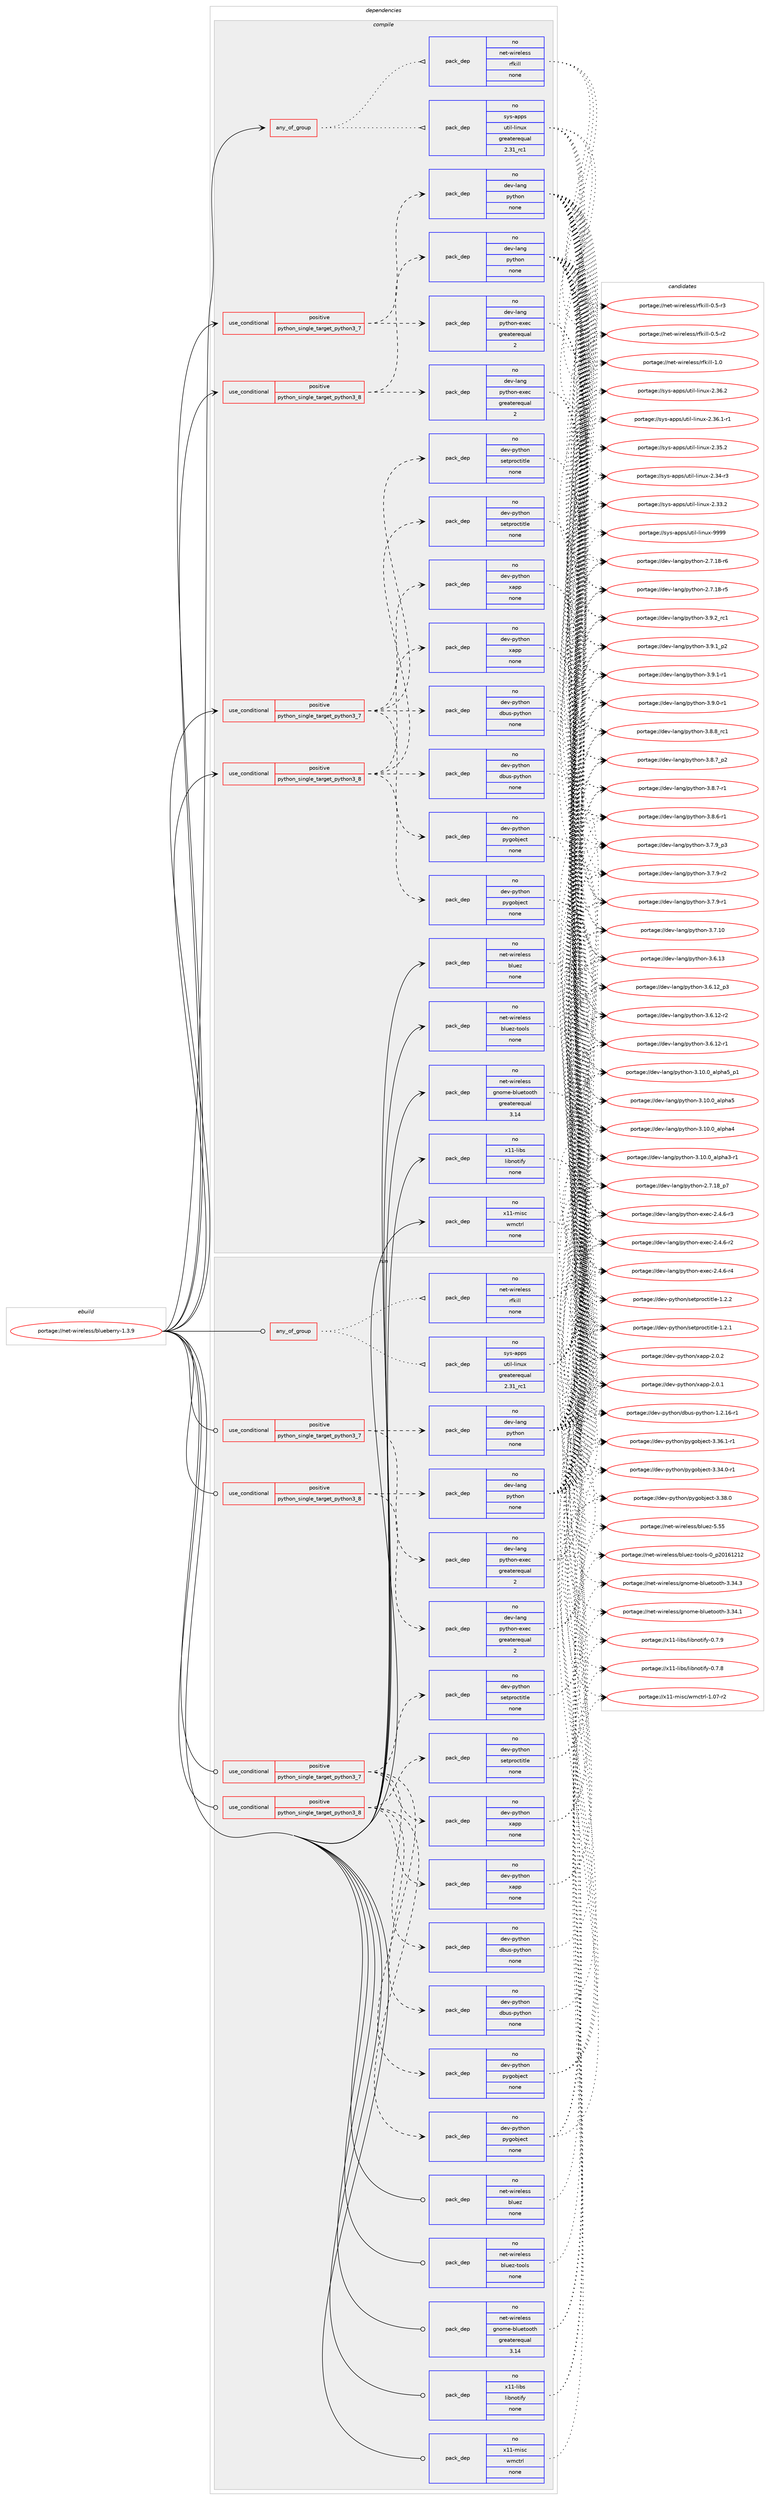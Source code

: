 digraph prolog {

# *************
# Graph options
# *************

newrank=true;
concentrate=true;
compound=true;
graph [rankdir=LR,fontname=Helvetica,fontsize=10,ranksep=1.5];#, ranksep=2.5, nodesep=0.2];
edge  [arrowhead=vee];
node  [fontname=Helvetica,fontsize=10];

# **********
# The ebuild
# **********

subgraph cluster_leftcol {
color=gray;
rank=same;
label=<<i>ebuild</i>>;
id [label="portage://net-wireless/blueberry-1.3.9", color=red, width=4, href="../net-wireless/blueberry-1.3.9.svg"];
}

# ****************
# The dependencies
# ****************

subgraph cluster_midcol {
color=gray;
label=<<i>dependencies</i>>;
subgraph cluster_compile {
fillcolor="#eeeeee";
style=filled;
label=<<i>compile</i>>;
subgraph any79 {
dependency10197 [label=<<TABLE BORDER="0" CELLBORDER="1" CELLSPACING="0" CELLPADDING="4"><TR><TD CELLPADDING="10">any_of_group</TD></TR></TABLE>>, shape=none, color=red];subgraph pack7233 {
dependency10198 [label=<<TABLE BORDER="0" CELLBORDER="1" CELLSPACING="0" CELLPADDING="4" WIDTH="220"><TR><TD ROWSPAN="6" CELLPADDING="30">pack_dep</TD></TR><TR><TD WIDTH="110">no</TD></TR><TR><TD>sys-apps</TD></TR><TR><TD>util-linux</TD></TR><TR><TD>greaterequal</TD></TR><TR><TD>2.31_rc1</TD></TR></TABLE>>, shape=none, color=blue];
}
dependency10197:e -> dependency10198:w [weight=20,style="dotted",arrowhead="oinv"];
subgraph pack7234 {
dependency10199 [label=<<TABLE BORDER="0" CELLBORDER="1" CELLSPACING="0" CELLPADDING="4" WIDTH="220"><TR><TD ROWSPAN="6" CELLPADDING="30">pack_dep</TD></TR><TR><TD WIDTH="110">no</TD></TR><TR><TD>net-wireless</TD></TR><TR><TD>rfkill</TD></TR><TR><TD>none</TD></TR><TR><TD></TD></TR></TABLE>>, shape=none, color=blue];
}
dependency10197:e -> dependency10199:w [weight=20,style="dotted",arrowhead="oinv"];
}
id:e -> dependency10197:w [weight=20,style="solid",arrowhead="vee"];
subgraph cond2876 {
dependency10200 [label=<<TABLE BORDER="0" CELLBORDER="1" CELLSPACING="0" CELLPADDING="4"><TR><TD ROWSPAN="3" CELLPADDING="10">use_conditional</TD></TR><TR><TD>positive</TD></TR><TR><TD>python_single_target_python3_7</TD></TR></TABLE>>, shape=none, color=red];
subgraph pack7235 {
dependency10201 [label=<<TABLE BORDER="0" CELLBORDER="1" CELLSPACING="0" CELLPADDING="4" WIDTH="220"><TR><TD ROWSPAN="6" CELLPADDING="30">pack_dep</TD></TR><TR><TD WIDTH="110">no</TD></TR><TR><TD>dev-lang</TD></TR><TR><TD>python</TD></TR><TR><TD>none</TD></TR><TR><TD></TD></TR></TABLE>>, shape=none, color=blue];
}
dependency10200:e -> dependency10201:w [weight=20,style="dashed",arrowhead="vee"];
subgraph pack7236 {
dependency10202 [label=<<TABLE BORDER="0" CELLBORDER="1" CELLSPACING="0" CELLPADDING="4" WIDTH="220"><TR><TD ROWSPAN="6" CELLPADDING="30">pack_dep</TD></TR><TR><TD WIDTH="110">no</TD></TR><TR><TD>dev-lang</TD></TR><TR><TD>python-exec</TD></TR><TR><TD>greaterequal</TD></TR><TR><TD>2</TD></TR></TABLE>>, shape=none, color=blue];
}
dependency10200:e -> dependency10202:w [weight=20,style="dashed",arrowhead="vee"];
}
id:e -> dependency10200:w [weight=20,style="solid",arrowhead="vee"];
subgraph cond2877 {
dependency10203 [label=<<TABLE BORDER="0" CELLBORDER="1" CELLSPACING="0" CELLPADDING="4"><TR><TD ROWSPAN="3" CELLPADDING="10">use_conditional</TD></TR><TR><TD>positive</TD></TR><TR><TD>python_single_target_python3_7</TD></TR></TABLE>>, shape=none, color=red];
subgraph pack7237 {
dependency10204 [label=<<TABLE BORDER="0" CELLBORDER="1" CELLSPACING="0" CELLPADDING="4" WIDTH="220"><TR><TD ROWSPAN="6" CELLPADDING="30">pack_dep</TD></TR><TR><TD WIDTH="110">no</TD></TR><TR><TD>dev-python</TD></TR><TR><TD>dbus-python</TD></TR><TR><TD>none</TD></TR><TR><TD></TD></TR></TABLE>>, shape=none, color=blue];
}
dependency10203:e -> dependency10204:w [weight=20,style="dashed",arrowhead="vee"];
subgraph pack7238 {
dependency10205 [label=<<TABLE BORDER="0" CELLBORDER="1" CELLSPACING="0" CELLPADDING="4" WIDTH="220"><TR><TD ROWSPAN="6" CELLPADDING="30">pack_dep</TD></TR><TR><TD WIDTH="110">no</TD></TR><TR><TD>dev-python</TD></TR><TR><TD>pygobject</TD></TR><TR><TD>none</TD></TR><TR><TD></TD></TR></TABLE>>, shape=none, color=blue];
}
dependency10203:e -> dependency10205:w [weight=20,style="dashed",arrowhead="vee"];
subgraph pack7239 {
dependency10206 [label=<<TABLE BORDER="0" CELLBORDER="1" CELLSPACING="0" CELLPADDING="4" WIDTH="220"><TR><TD ROWSPAN="6" CELLPADDING="30">pack_dep</TD></TR><TR><TD WIDTH="110">no</TD></TR><TR><TD>dev-python</TD></TR><TR><TD>setproctitle</TD></TR><TR><TD>none</TD></TR><TR><TD></TD></TR></TABLE>>, shape=none, color=blue];
}
dependency10203:e -> dependency10206:w [weight=20,style="dashed",arrowhead="vee"];
subgraph pack7240 {
dependency10207 [label=<<TABLE BORDER="0" CELLBORDER="1" CELLSPACING="0" CELLPADDING="4" WIDTH="220"><TR><TD ROWSPAN="6" CELLPADDING="30">pack_dep</TD></TR><TR><TD WIDTH="110">no</TD></TR><TR><TD>dev-python</TD></TR><TR><TD>xapp</TD></TR><TR><TD>none</TD></TR><TR><TD></TD></TR></TABLE>>, shape=none, color=blue];
}
dependency10203:e -> dependency10207:w [weight=20,style="dashed",arrowhead="vee"];
}
id:e -> dependency10203:w [weight=20,style="solid",arrowhead="vee"];
subgraph cond2878 {
dependency10208 [label=<<TABLE BORDER="0" CELLBORDER="1" CELLSPACING="0" CELLPADDING="4"><TR><TD ROWSPAN="3" CELLPADDING="10">use_conditional</TD></TR><TR><TD>positive</TD></TR><TR><TD>python_single_target_python3_8</TD></TR></TABLE>>, shape=none, color=red];
subgraph pack7241 {
dependency10209 [label=<<TABLE BORDER="0" CELLBORDER="1" CELLSPACING="0" CELLPADDING="4" WIDTH="220"><TR><TD ROWSPAN="6" CELLPADDING="30">pack_dep</TD></TR><TR><TD WIDTH="110">no</TD></TR><TR><TD>dev-lang</TD></TR><TR><TD>python</TD></TR><TR><TD>none</TD></TR><TR><TD></TD></TR></TABLE>>, shape=none, color=blue];
}
dependency10208:e -> dependency10209:w [weight=20,style="dashed",arrowhead="vee"];
subgraph pack7242 {
dependency10210 [label=<<TABLE BORDER="0" CELLBORDER="1" CELLSPACING="0" CELLPADDING="4" WIDTH="220"><TR><TD ROWSPAN="6" CELLPADDING="30">pack_dep</TD></TR><TR><TD WIDTH="110">no</TD></TR><TR><TD>dev-lang</TD></TR><TR><TD>python-exec</TD></TR><TR><TD>greaterequal</TD></TR><TR><TD>2</TD></TR></TABLE>>, shape=none, color=blue];
}
dependency10208:e -> dependency10210:w [weight=20,style="dashed",arrowhead="vee"];
}
id:e -> dependency10208:w [weight=20,style="solid",arrowhead="vee"];
subgraph cond2879 {
dependency10211 [label=<<TABLE BORDER="0" CELLBORDER="1" CELLSPACING="0" CELLPADDING="4"><TR><TD ROWSPAN="3" CELLPADDING="10">use_conditional</TD></TR><TR><TD>positive</TD></TR><TR><TD>python_single_target_python3_8</TD></TR></TABLE>>, shape=none, color=red];
subgraph pack7243 {
dependency10212 [label=<<TABLE BORDER="0" CELLBORDER="1" CELLSPACING="0" CELLPADDING="4" WIDTH="220"><TR><TD ROWSPAN="6" CELLPADDING="30">pack_dep</TD></TR><TR><TD WIDTH="110">no</TD></TR><TR><TD>dev-python</TD></TR><TR><TD>dbus-python</TD></TR><TR><TD>none</TD></TR><TR><TD></TD></TR></TABLE>>, shape=none, color=blue];
}
dependency10211:e -> dependency10212:w [weight=20,style="dashed",arrowhead="vee"];
subgraph pack7244 {
dependency10213 [label=<<TABLE BORDER="0" CELLBORDER="1" CELLSPACING="0" CELLPADDING="4" WIDTH="220"><TR><TD ROWSPAN="6" CELLPADDING="30">pack_dep</TD></TR><TR><TD WIDTH="110">no</TD></TR><TR><TD>dev-python</TD></TR><TR><TD>pygobject</TD></TR><TR><TD>none</TD></TR><TR><TD></TD></TR></TABLE>>, shape=none, color=blue];
}
dependency10211:e -> dependency10213:w [weight=20,style="dashed",arrowhead="vee"];
subgraph pack7245 {
dependency10214 [label=<<TABLE BORDER="0" CELLBORDER="1" CELLSPACING="0" CELLPADDING="4" WIDTH="220"><TR><TD ROWSPAN="6" CELLPADDING="30">pack_dep</TD></TR><TR><TD WIDTH="110">no</TD></TR><TR><TD>dev-python</TD></TR><TR><TD>setproctitle</TD></TR><TR><TD>none</TD></TR><TR><TD></TD></TR></TABLE>>, shape=none, color=blue];
}
dependency10211:e -> dependency10214:w [weight=20,style="dashed",arrowhead="vee"];
subgraph pack7246 {
dependency10215 [label=<<TABLE BORDER="0" CELLBORDER="1" CELLSPACING="0" CELLPADDING="4" WIDTH="220"><TR><TD ROWSPAN="6" CELLPADDING="30">pack_dep</TD></TR><TR><TD WIDTH="110">no</TD></TR><TR><TD>dev-python</TD></TR><TR><TD>xapp</TD></TR><TR><TD>none</TD></TR><TR><TD></TD></TR></TABLE>>, shape=none, color=blue];
}
dependency10211:e -> dependency10215:w [weight=20,style="dashed",arrowhead="vee"];
}
id:e -> dependency10211:w [weight=20,style="solid",arrowhead="vee"];
subgraph pack7247 {
dependency10216 [label=<<TABLE BORDER="0" CELLBORDER="1" CELLSPACING="0" CELLPADDING="4" WIDTH="220"><TR><TD ROWSPAN="6" CELLPADDING="30">pack_dep</TD></TR><TR><TD WIDTH="110">no</TD></TR><TR><TD>net-wireless</TD></TR><TR><TD>bluez</TD></TR><TR><TD>none</TD></TR><TR><TD></TD></TR></TABLE>>, shape=none, color=blue];
}
id:e -> dependency10216:w [weight=20,style="solid",arrowhead="vee"];
subgraph pack7248 {
dependency10217 [label=<<TABLE BORDER="0" CELLBORDER="1" CELLSPACING="0" CELLPADDING="4" WIDTH="220"><TR><TD ROWSPAN="6" CELLPADDING="30">pack_dep</TD></TR><TR><TD WIDTH="110">no</TD></TR><TR><TD>net-wireless</TD></TR><TR><TD>bluez-tools</TD></TR><TR><TD>none</TD></TR><TR><TD></TD></TR></TABLE>>, shape=none, color=blue];
}
id:e -> dependency10217:w [weight=20,style="solid",arrowhead="vee"];
subgraph pack7249 {
dependency10218 [label=<<TABLE BORDER="0" CELLBORDER="1" CELLSPACING="0" CELLPADDING="4" WIDTH="220"><TR><TD ROWSPAN="6" CELLPADDING="30">pack_dep</TD></TR><TR><TD WIDTH="110">no</TD></TR><TR><TD>net-wireless</TD></TR><TR><TD>gnome-bluetooth</TD></TR><TR><TD>greaterequal</TD></TR><TR><TD>3.14</TD></TR></TABLE>>, shape=none, color=blue];
}
id:e -> dependency10218:w [weight=20,style="solid",arrowhead="vee"];
subgraph pack7250 {
dependency10219 [label=<<TABLE BORDER="0" CELLBORDER="1" CELLSPACING="0" CELLPADDING="4" WIDTH="220"><TR><TD ROWSPAN="6" CELLPADDING="30">pack_dep</TD></TR><TR><TD WIDTH="110">no</TD></TR><TR><TD>x11-libs</TD></TR><TR><TD>libnotify</TD></TR><TR><TD>none</TD></TR><TR><TD></TD></TR></TABLE>>, shape=none, color=blue];
}
id:e -> dependency10219:w [weight=20,style="solid",arrowhead="vee"];
subgraph pack7251 {
dependency10220 [label=<<TABLE BORDER="0" CELLBORDER="1" CELLSPACING="0" CELLPADDING="4" WIDTH="220"><TR><TD ROWSPAN="6" CELLPADDING="30">pack_dep</TD></TR><TR><TD WIDTH="110">no</TD></TR><TR><TD>x11-misc</TD></TR><TR><TD>wmctrl</TD></TR><TR><TD>none</TD></TR><TR><TD></TD></TR></TABLE>>, shape=none, color=blue];
}
id:e -> dependency10220:w [weight=20,style="solid",arrowhead="vee"];
}
subgraph cluster_compileandrun {
fillcolor="#eeeeee";
style=filled;
label=<<i>compile and run</i>>;
}
subgraph cluster_run {
fillcolor="#eeeeee";
style=filled;
label=<<i>run</i>>;
subgraph any80 {
dependency10221 [label=<<TABLE BORDER="0" CELLBORDER="1" CELLSPACING="0" CELLPADDING="4"><TR><TD CELLPADDING="10">any_of_group</TD></TR></TABLE>>, shape=none, color=red];subgraph pack7252 {
dependency10222 [label=<<TABLE BORDER="0" CELLBORDER="1" CELLSPACING="0" CELLPADDING="4" WIDTH="220"><TR><TD ROWSPAN="6" CELLPADDING="30">pack_dep</TD></TR><TR><TD WIDTH="110">no</TD></TR><TR><TD>sys-apps</TD></TR><TR><TD>util-linux</TD></TR><TR><TD>greaterequal</TD></TR><TR><TD>2.31_rc1</TD></TR></TABLE>>, shape=none, color=blue];
}
dependency10221:e -> dependency10222:w [weight=20,style="dotted",arrowhead="oinv"];
subgraph pack7253 {
dependency10223 [label=<<TABLE BORDER="0" CELLBORDER="1" CELLSPACING="0" CELLPADDING="4" WIDTH="220"><TR><TD ROWSPAN="6" CELLPADDING="30">pack_dep</TD></TR><TR><TD WIDTH="110">no</TD></TR><TR><TD>net-wireless</TD></TR><TR><TD>rfkill</TD></TR><TR><TD>none</TD></TR><TR><TD></TD></TR></TABLE>>, shape=none, color=blue];
}
dependency10221:e -> dependency10223:w [weight=20,style="dotted",arrowhead="oinv"];
}
id:e -> dependency10221:w [weight=20,style="solid",arrowhead="odot"];
subgraph cond2880 {
dependency10224 [label=<<TABLE BORDER="0" CELLBORDER="1" CELLSPACING="0" CELLPADDING="4"><TR><TD ROWSPAN="3" CELLPADDING="10">use_conditional</TD></TR><TR><TD>positive</TD></TR><TR><TD>python_single_target_python3_7</TD></TR></TABLE>>, shape=none, color=red];
subgraph pack7254 {
dependency10225 [label=<<TABLE BORDER="0" CELLBORDER="1" CELLSPACING="0" CELLPADDING="4" WIDTH="220"><TR><TD ROWSPAN="6" CELLPADDING="30">pack_dep</TD></TR><TR><TD WIDTH="110">no</TD></TR><TR><TD>dev-lang</TD></TR><TR><TD>python</TD></TR><TR><TD>none</TD></TR><TR><TD></TD></TR></TABLE>>, shape=none, color=blue];
}
dependency10224:e -> dependency10225:w [weight=20,style="dashed",arrowhead="vee"];
subgraph pack7255 {
dependency10226 [label=<<TABLE BORDER="0" CELLBORDER="1" CELLSPACING="0" CELLPADDING="4" WIDTH="220"><TR><TD ROWSPAN="6" CELLPADDING="30">pack_dep</TD></TR><TR><TD WIDTH="110">no</TD></TR><TR><TD>dev-lang</TD></TR><TR><TD>python-exec</TD></TR><TR><TD>greaterequal</TD></TR><TR><TD>2</TD></TR></TABLE>>, shape=none, color=blue];
}
dependency10224:e -> dependency10226:w [weight=20,style="dashed",arrowhead="vee"];
}
id:e -> dependency10224:w [weight=20,style="solid",arrowhead="odot"];
subgraph cond2881 {
dependency10227 [label=<<TABLE BORDER="0" CELLBORDER="1" CELLSPACING="0" CELLPADDING="4"><TR><TD ROWSPAN="3" CELLPADDING="10">use_conditional</TD></TR><TR><TD>positive</TD></TR><TR><TD>python_single_target_python3_7</TD></TR></TABLE>>, shape=none, color=red];
subgraph pack7256 {
dependency10228 [label=<<TABLE BORDER="0" CELLBORDER="1" CELLSPACING="0" CELLPADDING="4" WIDTH="220"><TR><TD ROWSPAN="6" CELLPADDING="30">pack_dep</TD></TR><TR><TD WIDTH="110">no</TD></TR><TR><TD>dev-python</TD></TR><TR><TD>dbus-python</TD></TR><TR><TD>none</TD></TR><TR><TD></TD></TR></TABLE>>, shape=none, color=blue];
}
dependency10227:e -> dependency10228:w [weight=20,style="dashed",arrowhead="vee"];
subgraph pack7257 {
dependency10229 [label=<<TABLE BORDER="0" CELLBORDER="1" CELLSPACING="0" CELLPADDING="4" WIDTH="220"><TR><TD ROWSPAN="6" CELLPADDING="30">pack_dep</TD></TR><TR><TD WIDTH="110">no</TD></TR><TR><TD>dev-python</TD></TR><TR><TD>pygobject</TD></TR><TR><TD>none</TD></TR><TR><TD></TD></TR></TABLE>>, shape=none, color=blue];
}
dependency10227:e -> dependency10229:w [weight=20,style="dashed",arrowhead="vee"];
subgraph pack7258 {
dependency10230 [label=<<TABLE BORDER="0" CELLBORDER="1" CELLSPACING="0" CELLPADDING="4" WIDTH="220"><TR><TD ROWSPAN="6" CELLPADDING="30">pack_dep</TD></TR><TR><TD WIDTH="110">no</TD></TR><TR><TD>dev-python</TD></TR><TR><TD>setproctitle</TD></TR><TR><TD>none</TD></TR><TR><TD></TD></TR></TABLE>>, shape=none, color=blue];
}
dependency10227:e -> dependency10230:w [weight=20,style="dashed",arrowhead="vee"];
subgraph pack7259 {
dependency10231 [label=<<TABLE BORDER="0" CELLBORDER="1" CELLSPACING="0" CELLPADDING="4" WIDTH="220"><TR><TD ROWSPAN="6" CELLPADDING="30">pack_dep</TD></TR><TR><TD WIDTH="110">no</TD></TR><TR><TD>dev-python</TD></TR><TR><TD>xapp</TD></TR><TR><TD>none</TD></TR><TR><TD></TD></TR></TABLE>>, shape=none, color=blue];
}
dependency10227:e -> dependency10231:w [weight=20,style="dashed",arrowhead="vee"];
}
id:e -> dependency10227:w [weight=20,style="solid",arrowhead="odot"];
subgraph cond2882 {
dependency10232 [label=<<TABLE BORDER="0" CELLBORDER="1" CELLSPACING="0" CELLPADDING="4"><TR><TD ROWSPAN="3" CELLPADDING="10">use_conditional</TD></TR><TR><TD>positive</TD></TR><TR><TD>python_single_target_python3_8</TD></TR></TABLE>>, shape=none, color=red];
subgraph pack7260 {
dependency10233 [label=<<TABLE BORDER="0" CELLBORDER="1" CELLSPACING="0" CELLPADDING="4" WIDTH="220"><TR><TD ROWSPAN="6" CELLPADDING="30">pack_dep</TD></TR><TR><TD WIDTH="110">no</TD></TR><TR><TD>dev-lang</TD></TR><TR><TD>python</TD></TR><TR><TD>none</TD></TR><TR><TD></TD></TR></TABLE>>, shape=none, color=blue];
}
dependency10232:e -> dependency10233:w [weight=20,style="dashed",arrowhead="vee"];
subgraph pack7261 {
dependency10234 [label=<<TABLE BORDER="0" CELLBORDER="1" CELLSPACING="0" CELLPADDING="4" WIDTH="220"><TR><TD ROWSPAN="6" CELLPADDING="30">pack_dep</TD></TR><TR><TD WIDTH="110">no</TD></TR><TR><TD>dev-lang</TD></TR><TR><TD>python-exec</TD></TR><TR><TD>greaterequal</TD></TR><TR><TD>2</TD></TR></TABLE>>, shape=none, color=blue];
}
dependency10232:e -> dependency10234:w [weight=20,style="dashed",arrowhead="vee"];
}
id:e -> dependency10232:w [weight=20,style="solid",arrowhead="odot"];
subgraph cond2883 {
dependency10235 [label=<<TABLE BORDER="0" CELLBORDER="1" CELLSPACING="0" CELLPADDING="4"><TR><TD ROWSPAN="3" CELLPADDING="10">use_conditional</TD></TR><TR><TD>positive</TD></TR><TR><TD>python_single_target_python3_8</TD></TR></TABLE>>, shape=none, color=red];
subgraph pack7262 {
dependency10236 [label=<<TABLE BORDER="0" CELLBORDER="1" CELLSPACING="0" CELLPADDING="4" WIDTH="220"><TR><TD ROWSPAN="6" CELLPADDING="30">pack_dep</TD></TR><TR><TD WIDTH="110">no</TD></TR><TR><TD>dev-python</TD></TR><TR><TD>dbus-python</TD></TR><TR><TD>none</TD></TR><TR><TD></TD></TR></TABLE>>, shape=none, color=blue];
}
dependency10235:e -> dependency10236:w [weight=20,style="dashed",arrowhead="vee"];
subgraph pack7263 {
dependency10237 [label=<<TABLE BORDER="0" CELLBORDER="1" CELLSPACING="0" CELLPADDING="4" WIDTH="220"><TR><TD ROWSPAN="6" CELLPADDING="30">pack_dep</TD></TR><TR><TD WIDTH="110">no</TD></TR><TR><TD>dev-python</TD></TR><TR><TD>pygobject</TD></TR><TR><TD>none</TD></TR><TR><TD></TD></TR></TABLE>>, shape=none, color=blue];
}
dependency10235:e -> dependency10237:w [weight=20,style="dashed",arrowhead="vee"];
subgraph pack7264 {
dependency10238 [label=<<TABLE BORDER="0" CELLBORDER="1" CELLSPACING="0" CELLPADDING="4" WIDTH="220"><TR><TD ROWSPAN="6" CELLPADDING="30">pack_dep</TD></TR><TR><TD WIDTH="110">no</TD></TR><TR><TD>dev-python</TD></TR><TR><TD>setproctitle</TD></TR><TR><TD>none</TD></TR><TR><TD></TD></TR></TABLE>>, shape=none, color=blue];
}
dependency10235:e -> dependency10238:w [weight=20,style="dashed",arrowhead="vee"];
subgraph pack7265 {
dependency10239 [label=<<TABLE BORDER="0" CELLBORDER="1" CELLSPACING="0" CELLPADDING="4" WIDTH="220"><TR><TD ROWSPAN="6" CELLPADDING="30">pack_dep</TD></TR><TR><TD WIDTH="110">no</TD></TR><TR><TD>dev-python</TD></TR><TR><TD>xapp</TD></TR><TR><TD>none</TD></TR><TR><TD></TD></TR></TABLE>>, shape=none, color=blue];
}
dependency10235:e -> dependency10239:w [weight=20,style="dashed",arrowhead="vee"];
}
id:e -> dependency10235:w [weight=20,style="solid",arrowhead="odot"];
subgraph pack7266 {
dependency10240 [label=<<TABLE BORDER="0" CELLBORDER="1" CELLSPACING="0" CELLPADDING="4" WIDTH="220"><TR><TD ROWSPAN="6" CELLPADDING="30">pack_dep</TD></TR><TR><TD WIDTH="110">no</TD></TR><TR><TD>net-wireless</TD></TR><TR><TD>bluez</TD></TR><TR><TD>none</TD></TR><TR><TD></TD></TR></TABLE>>, shape=none, color=blue];
}
id:e -> dependency10240:w [weight=20,style="solid",arrowhead="odot"];
subgraph pack7267 {
dependency10241 [label=<<TABLE BORDER="0" CELLBORDER="1" CELLSPACING="0" CELLPADDING="4" WIDTH="220"><TR><TD ROWSPAN="6" CELLPADDING="30">pack_dep</TD></TR><TR><TD WIDTH="110">no</TD></TR><TR><TD>net-wireless</TD></TR><TR><TD>bluez-tools</TD></TR><TR><TD>none</TD></TR><TR><TD></TD></TR></TABLE>>, shape=none, color=blue];
}
id:e -> dependency10241:w [weight=20,style="solid",arrowhead="odot"];
subgraph pack7268 {
dependency10242 [label=<<TABLE BORDER="0" CELLBORDER="1" CELLSPACING="0" CELLPADDING="4" WIDTH="220"><TR><TD ROWSPAN="6" CELLPADDING="30">pack_dep</TD></TR><TR><TD WIDTH="110">no</TD></TR><TR><TD>net-wireless</TD></TR><TR><TD>gnome-bluetooth</TD></TR><TR><TD>greaterequal</TD></TR><TR><TD>3.14</TD></TR></TABLE>>, shape=none, color=blue];
}
id:e -> dependency10242:w [weight=20,style="solid",arrowhead="odot"];
subgraph pack7269 {
dependency10243 [label=<<TABLE BORDER="0" CELLBORDER="1" CELLSPACING="0" CELLPADDING="4" WIDTH="220"><TR><TD ROWSPAN="6" CELLPADDING="30">pack_dep</TD></TR><TR><TD WIDTH="110">no</TD></TR><TR><TD>x11-libs</TD></TR><TR><TD>libnotify</TD></TR><TR><TD>none</TD></TR><TR><TD></TD></TR></TABLE>>, shape=none, color=blue];
}
id:e -> dependency10243:w [weight=20,style="solid",arrowhead="odot"];
subgraph pack7270 {
dependency10244 [label=<<TABLE BORDER="0" CELLBORDER="1" CELLSPACING="0" CELLPADDING="4" WIDTH="220"><TR><TD ROWSPAN="6" CELLPADDING="30">pack_dep</TD></TR><TR><TD WIDTH="110">no</TD></TR><TR><TD>x11-misc</TD></TR><TR><TD>wmctrl</TD></TR><TR><TD>none</TD></TR><TR><TD></TD></TR></TABLE>>, shape=none, color=blue];
}
id:e -> dependency10244:w [weight=20,style="solid",arrowhead="odot"];
}
}

# **************
# The candidates
# **************

subgraph cluster_choices {
rank=same;
color=gray;
label=<<i>candidates</i>>;

subgraph choice7233 {
color=black;
nodesep=1;
choice115121115459711211211547117116105108451081051101171204557575757 [label="portage://sys-apps/util-linux-9999", color=red, width=4,href="../sys-apps/util-linux-9999.svg"];
choice1151211154597112112115471171161051084510810511011712045504651544650 [label="portage://sys-apps/util-linux-2.36.2", color=red, width=4,href="../sys-apps/util-linux-2.36.2.svg"];
choice11512111545971121121154711711610510845108105110117120455046515446494511449 [label="portage://sys-apps/util-linux-2.36.1-r1", color=red, width=4,href="../sys-apps/util-linux-2.36.1-r1.svg"];
choice1151211154597112112115471171161051084510810511011712045504651534650 [label="portage://sys-apps/util-linux-2.35.2", color=red, width=4,href="../sys-apps/util-linux-2.35.2.svg"];
choice1151211154597112112115471171161051084510810511011712045504651524511451 [label="portage://sys-apps/util-linux-2.34-r3", color=red, width=4,href="../sys-apps/util-linux-2.34-r3.svg"];
choice1151211154597112112115471171161051084510810511011712045504651514650 [label="portage://sys-apps/util-linux-2.33.2", color=red, width=4,href="../sys-apps/util-linux-2.33.2.svg"];
dependency10198:e -> choice115121115459711211211547117116105108451081051101171204557575757:w [style=dotted,weight="100"];
dependency10198:e -> choice1151211154597112112115471171161051084510810511011712045504651544650:w [style=dotted,weight="100"];
dependency10198:e -> choice11512111545971121121154711711610510845108105110117120455046515446494511449:w [style=dotted,weight="100"];
dependency10198:e -> choice1151211154597112112115471171161051084510810511011712045504651534650:w [style=dotted,weight="100"];
dependency10198:e -> choice1151211154597112112115471171161051084510810511011712045504651524511451:w [style=dotted,weight="100"];
dependency10198:e -> choice1151211154597112112115471171161051084510810511011712045504651514650:w [style=dotted,weight="100"];
}
subgraph choice7234 {
color=black;
nodesep=1;
choice110101116451191051141011081011151154711410210710510810845494648 [label="portage://net-wireless/rfkill-1.0", color=red, width=4,href="../net-wireless/rfkill-1.0.svg"];
choice1101011164511910511410110810111511547114102107105108108454846534511451 [label="portage://net-wireless/rfkill-0.5-r3", color=red, width=4,href="../net-wireless/rfkill-0.5-r3.svg"];
choice1101011164511910511410110810111511547114102107105108108454846534511450 [label="portage://net-wireless/rfkill-0.5-r2", color=red, width=4,href="../net-wireless/rfkill-0.5-r2.svg"];
dependency10199:e -> choice110101116451191051141011081011151154711410210710510810845494648:w [style=dotted,weight="100"];
dependency10199:e -> choice1101011164511910511410110810111511547114102107105108108454846534511451:w [style=dotted,weight="100"];
dependency10199:e -> choice1101011164511910511410110810111511547114102107105108108454846534511450:w [style=dotted,weight="100"];
}
subgraph choice7235 {
color=black;
nodesep=1;
choice100101118451089711010347112121116104111110455146574650951149949 [label="portage://dev-lang/python-3.9.2_rc1", color=red, width=4,href="../dev-lang/python-3.9.2_rc1.svg"];
choice1001011184510897110103471121211161041111104551465746499511250 [label="portage://dev-lang/python-3.9.1_p2", color=red, width=4,href="../dev-lang/python-3.9.1_p2.svg"];
choice1001011184510897110103471121211161041111104551465746494511449 [label="portage://dev-lang/python-3.9.1-r1", color=red, width=4,href="../dev-lang/python-3.9.1-r1.svg"];
choice1001011184510897110103471121211161041111104551465746484511449 [label="portage://dev-lang/python-3.9.0-r1", color=red, width=4,href="../dev-lang/python-3.9.0-r1.svg"];
choice100101118451089711010347112121116104111110455146564656951149949 [label="portage://dev-lang/python-3.8.8_rc1", color=red, width=4,href="../dev-lang/python-3.8.8_rc1.svg"];
choice1001011184510897110103471121211161041111104551465646559511250 [label="portage://dev-lang/python-3.8.7_p2", color=red, width=4,href="../dev-lang/python-3.8.7_p2.svg"];
choice1001011184510897110103471121211161041111104551465646554511449 [label="portage://dev-lang/python-3.8.7-r1", color=red, width=4,href="../dev-lang/python-3.8.7-r1.svg"];
choice1001011184510897110103471121211161041111104551465646544511449 [label="portage://dev-lang/python-3.8.6-r1", color=red, width=4,href="../dev-lang/python-3.8.6-r1.svg"];
choice1001011184510897110103471121211161041111104551465546579511251 [label="portage://dev-lang/python-3.7.9_p3", color=red, width=4,href="../dev-lang/python-3.7.9_p3.svg"];
choice1001011184510897110103471121211161041111104551465546574511450 [label="portage://dev-lang/python-3.7.9-r2", color=red, width=4,href="../dev-lang/python-3.7.9-r2.svg"];
choice1001011184510897110103471121211161041111104551465546574511449 [label="portage://dev-lang/python-3.7.9-r1", color=red, width=4,href="../dev-lang/python-3.7.9-r1.svg"];
choice10010111845108971101034711212111610411111045514655464948 [label="portage://dev-lang/python-3.7.10", color=red, width=4,href="../dev-lang/python-3.7.10.svg"];
choice10010111845108971101034711212111610411111045514654464951 [label="portage://dev-lang/python-3.6.13", color=red, width=4,href="../dev-lang/python-3.6.13.svg"];
choice100101118451089711010347112121116104111110455146544649509511251 [label="portage://dev-lang/python-3.6.12_p3", color=red, width=4,href="../dev-lang/python-3.6.12_p3.svg"];
choice100101118451089711010347112121116104111110455146544649504511450 [label="portage://dev-lang/python-3.6.12-r2", color=red, width=4,href="../dev-lang/python-3.6.12-r2.svg"];
choice100101118451089711010347112121116104111110455146544649504511449 [label="portage://dev-lang/python-3.6.12-r1", color=red, width=4,href="../dev-lang/python-3.6.12-r1.svg"];
choice10010111845108971101034711212111610411111045514649484648959710811210497539511249 [label="portage://dev-lang/python-3.10.0_alpha5_p1", color=red, width=4,href="../dev-lang/python-3.10.0_alpha5_p1.svg"];
choice1001011184510897110103471121211161041111104551464948464895971081121049753 [label="portage://dev-lang/python-3.10.0_alpha5", color=red, width=4,href="../dev-lang/python-3.10.0_alpha5.svg"];
choice1001011184510897110103471121211161041111104551464948464895971081121049752 [label="portage://dev-lang/python-3.10.0_alpha4", color=red, width=4,href="../dev-lang/python-3.10.0_alpha4.svg"];
choice10010111845108971101034711212111610411111045514649484648959710811210497514511449 [label="portage://dev-lang/python-3.10.0_alpha3-r1", color=red, width=4,href="../dev-lang/python-3.10.0_alpha3-r1.svg"];
choice100101118451089711010347112121116104111110455046554649569511255 [label="portage://dev-lang/python-2.7.18_p7", color=red, width=4,href="../dev-lang/python-2.7.18_p7.svg"];
choice100101118451089711010347112121116104111110455046554649564511454 [label="portage://dev-lang/python-2.7.18-r6", color=red, width=4,href="../dev-lang/python-2.7.18-r6.svg"];
choice100101118451089711010347112121116104111110455046554649564511453 [label="portage://dev-lang/python-2.7.18-r5", color=red, width=4,href="../dev-lang/python-2.7.18-r5.svg"];
dependency10201:e -> choice100101118451089711010347112121116104111110455146574650951149949:w [style=dotted,weight="100"];
dependency10201:e -> choice1001011184510897110103471121211161041111104551465746499511250:w [style=dotted,weight="100"];
dependency10201:e -> choice1001011184510897110103471121211161041111104551465746494511449:w [style=dotted,weight="100"];
dependency10201:e -> choice1001011184510897110103471121211161041111104551465746484511449:w [style=dotted,weight="100"];
dependency10201:e -> choice100101118451089711010347112121116104111110455146564656951149949:w [style=dotted,weight="100"];
dependency10201:e -> choice1001011184510897110103471121211161041111104551465646559511250:w [style=dotted,weight="100"];
dependency10201:e -> choice1001011184510897110103471121211161041111104551465646554511449:w [style=dotted,weight="100"];
dependency10201:e -> choice1001011184510897110103471121211161041111104551465646544511449:w [style=dotted,weight="100"];
dependency10201:e -> choice1001011184510897110103471121211161041111104551465546579511251:w [style=dotted,weight="100"];
dependency10201:e -> choice1001011184510897110103471121211161041111104551465546574511450:w [style=dotted,weight="100"];
dependency10201:e -> choice1001011184510897110103471121211161041111104551465546574511449:w [style=dotted,weight="100"];
dependency10201:e -> choice10010111845108971101034711212111610411111045514655464948:w [style=dotted,weight="100"];
dependency10201:e -> choice10010111845108971101034711212111610411111045514654464951:w [style=dotted,weight="100"];
dependency10201:e -> choice100101118451089711010347112121116104111110455146544649509511251:w [style=dotted,weight="100"];
dependency10201:e -> choice100101118451089711010347112121116104111110455146544649504511450:w [style=dotted,weight="100"];
dependency10201:e -> choice100101118451089711010347112121116104111110455146544649504511449:w [style=dotted,weight="100"];
dependency10201:e -> choice10010111845108971101034711212111610411111045514649484648959710811210497539511249:w [style=dotted,weight="100"];
dependency10201:e -> choice1001011184510897110103471121211161041111104551464948464895971081121049753:w [style=dotted,weight="100"];
dependency10201:e -> choice1001011184510897110103471121211161041111104551464948464895971081121049752:w [style=dotted,weight="100"];
dependency10201:e -> choice10010111845108971101034711212111610411111045514649484648959710811210497514511449:w [style=dotted,weight="100"];
dependency10201:e -> choice100101118451089711010347112121116104111110455046554649569511255:w [style=dotted,weight="100"];
dependency10201:e -> choice100101118451089711010347112121116104111110455046554649564511454:w [style=dotted,weight="100"];
dependency10201:e -> choice100101118451089711010347112121116104111110455046554649564511453:w [style=dotted,weight="100"];
}
subgraph choice7236 {
color=black;
nodesep=1;
choice10010111845108971101034711212111610411111045101120101994550465246544511452 [label="portage://dev-lang/python-exec-2.4.6-r4", color=red, width=4,href="../dev-lang/python-exec-2.4.6-r4.svg"];
choice10010111845108971101034711212111610411111045101120101994550465246544511451 [label="portage://dev-lang/python-exec-2.4.6-r3", color=red, width=4,href="../dev-lang/python-exec-2.4.6-r3.svg"];
choice10010111845108971101034711212111610411111045101120101994550465246544511450 [label="portage://dev-lang/python-exec-2.4.6-r2", color=red, width=4,href="../dev-lang/python-exec-2.4.6-r2.svg"];
dependency10202:e -> choice10010111845108971101034711212111610411111045101120101994550465246544511452:w [style=dotted,weight="100"];
dependency10202:e -> choice10010111845108971101034711212111610411111045101120101994550465246544511451:w [style=dotted,weight="100"];
dependency10202:e -> choice10010111845108971101034711212111610411111045101120101994550465246544511450:w [style=dotted,weight="100"];
}
subgraph choice7237 {
color=black;
nodesep=1;
choice10010111845112121116104111110471009811711545112121116104111110454946504649544511449 [label="portage://dev-python/dbus-python-1.2.16-r1", color=red, width=4,href="../dev-python/dbus-python-1.2.16-r1.svg"];
dependency10204:e -> choice10010111845112121116104111110471009811711545112121116104111110454946504649544511449:w [style=dotted,weight="100"];
}
subgraph choice7238 {
color=black;
nodesep=1;
choice1001011184511212111610411111047112121103111981061019911645514651564648 [label="portage://dev-python/pygobject-3.38.0", color=red, width=4,href="../dev-python/pygobject-3.38.0.svg"];
choice10010111845112121116104111110471121211031119810610199116455146515446494511449 [label="portage://dev-python/pygobject-3.36.1-r1", color=red, width=4,href="../dev-python/pygobject-3.36.1-r1.svg"];
choice10010111845112121116104111110471121211031119810610199116455146515246484511449 [label="portage://dev-python/pygobject-3.34.0-r1", color=red, width=4,href="../dev-python/pygobject-3.34.0-r1.svg"];
dependency10205:e -> choice1001011184511212111610411111047112121103111981061019911645514651564648:w [style=dotted,weight="100"];
dependency10205:e -> choice10010111845112121116104111110471121211031119810610199116455146515446494511449:w [style=dotted,weight="100"];
dependency10205:e -> choice10010111845112121116104111110471121211031119810610199116455146515246484511449:w [style=dotted,weight="100"];
}
subgraph choice7239 {
color=black;
nodesep=1;
choice100101118451121211161041111104711510111611211411199116105116108101454946504650 [label="portage://dev-python/setproctitle-1.2.2", color=red, width=4,href="../dev-python/setproctitle-1.2.2.svg"];
choice100101118451121211161041111104711510111611211411199116105116108101454946504649 [label="portage://dev-python/setproctitle-1.2.1", color=red, width=4,href="../dev-python/setproctitle-1.2.1.svg"];
dependency10206:e -> choice100101118451121211161041111104711510111611211411199116105116108101454946504650:w [style=dotted,weight="100"];
dependency10206:e -> choice100101118451121211161041111104711510111611211411199116105116108101454946504649:w [style=dotted,weight="100"];
}
subgraph choice7240 {
color=black;
nodesep=1;
choice100101118451121211161041111104712097112112455046484650 [label="portage://dev-python/xapp-2.0.2", color=red, width=4,href="../dev-python/xapp-2.0.2.svg"];
choice100101118451121211161041111104712097112112455046484649 [label="portage://dev-python/xapp-2.0.1", color=red, width=4,href="../dev-python/xapp-2.0.1.svg"];
dependency10207:e -> choice100101118451121211161041111104712097112112455046484650:w [style=dotted,weight="100"];
dependency10207:e -> choice100101118451121211161041111104712097112112455046484649:w [style=dotted,weight="100"];
}
subgraph choice7241 {
color=black;
nodesep=1;
choice100101118451089711010347112121116104111110455146574650951149949 [label="portage://dev-lang/python-3.9.2_rc1", color=red, width=4,href="../dev-lang/python-3.9.2_rc1.svg"];
choice1001011184510897110103471121211161041111104551465746499511250 [label="portage://dev-lang/python-3.9.1_p2", color=red, width=4,href="../dev-lang/python-3.9.1_p2.svg"];
choice1001011184510897110103471121211161041111104551465746494511449 [label="portage://dev-lang/python-3.9.1-r1", color=red, width=4,href="../dev-lang/python-3.9.1-r1.svg"];
choice1001011184510897110103471121211161041111104551465746484511449 [label="portage://dev-lang/python-3.9.0-r1", color=red, width=4,href="../dev-lang/python-3.9.0-r1.svg"];
choice100101118451089711010347112121116104111110455146564656951149949 [label="portage://dev-lang/python-3.8.8_rc1", color=red, width=4,href="../dev-lang/python-3.8.8_rc1.svg"];
choice1001011184510897110103471121211161041111104551465646559511250 [label="portage://dev-lang/python-3.8.7_p2", color=red, width=4,href="../dev-lang/python-3.8.7_p2.svg"];
choice1001011184510897110103471121211161041111104551465646554511449 [label="portage://dev-lang/python-3.8.7-r1", color=red, width=4,href="../dev-lang/python-3.8.7-r1.svg"];
choice1001011184510897110103471121211161041111104551465646544511449 [label="portage://dev-lang/python-3.8.6-r1", color=red, width=4,href="../dev-lang/python-3.8.6-r1.svg"];
choice1001011184510897110103471121211161041111104551465546579511251 [label="portage://dev-lang/python-3.7.9_p3", color=red, width=4,href="../dev-lang/python-3.7.9_p3.svg"];
choice1001011184510897110103471121211161041111104551465546574511450 [label="portage://dev-lang/python-3.7.9-r2", color=red, width=4,href="../dev-lang/python-3.7.9-r2.svg"];
choice1001011184510897110103471121211161041111104551465546574511449 [label="portage://dev-lang/python-3.7.9-r1", color=red, width=4,href="../dev-lang/python-3.7.9-r1.svg"];
choice10010111845108971101034711212111610411111045514655464948 [label="portage://dev-lang/python-3.7.10", color=red, width=4,href="../dev-lang/python-3.7.10.svg"];
choice10010111845108971101034711212111610411111045514654464951 [label="portage://dev-lang/python-3.6.13", color=red, width=4,href="../dev-lang/python-3.6.13.svg"];
choice100101118451089711010347112121116104111110455146544649509511251 [label="portage://dev-lang/python-3.6.12_p3", color=red, width=4,href="../dev-lang/python-3.6.12_p3.svg"];
choice100101118451089711010347112121116104111110455146544649504511450 [label="portage://dev-lang/python-3.6.12-r2", color=red, width=4,href="../dev-lang/python-3.6.12-r2.svg"];
choice100101118451089711010347112121116104111110455146544649504511449 [label="portage://dev-lang/python-3.6.12-r1", color=red, width=4,href="../dev-lang/python-3.6.12-r1.svg"];
choice10010111845108971101034711212111610411111045514649484648959710811210497539511249 [label="portage://dev-lang/python-3.10.0_alpha5_p1", color=red, width=4,href="../dev-lang/python-3.10.0_alpha5_p1.svg"];
choice1001011184510897110103471121211161041111104551464948464895971081121049753 [label="portage://dev-lang/python-3.10.0_alpha5", color=red, width=4,href="../dev-lang/python-3.10.0_alpha5.svg"];
choice1001011184510897110103471121211161041111104551464948464895971081121049752 [label="portage://dev-lang/python-3.10.0_alpha4", color=red, width=4,href="../dev-lang/python-3.10.0_alpha4.svg"];
choice10010111845108971101034711212111610411111045514649484648959710811210497514511449 [label="portage://dev-lang/python-3.10.0_alpha3-r1", color=red, width=4,href="../dev-lang/python-3.10.0_alpha3-r1.svg"];
choice100101118451089711010347112121116104111110455046554649569511255 [label="portage://dev-lang/python-2.7.18_p7", color=red, width=4,href="../dev-lang/python-2.7.18_p7.svg"];
choice100101118451089711010347112121116104111110455046554649564511454 [label="portage://dev-lang/python-2.7.18-r6", color=red, width=4,href="../dev-lang/python-2.7.18-r6.svg"];
choice100101118451089711010347112121116104111110455046554649564511453 [label="portage://dev-lang/python-2.7.18-r5", color=red, width=4,href="../dev-lang/python-2.7.18-r5.svg"];
dependency10209:e -> choice100101118451089711010347112121116104111110455146574650951149949:w [style=dotted,weight="100"];
dependency10209:e -> choice1001011184510897110103471121211161041111104551465746499511250:w [style=dotted,weight="100"];
dependency10209:e -> choice1001011184510897110103471121211161041111104551465746494511449:w [style=dotted,weight="100"];
dependency10209:e -> choice1001011184510897110103471121211161041111104551465746484511449:w [style=dotted,weight="100"];
dependency10209:e -> choice100101118451089711010347112121116104111110455146564656951149949:w [style=dotted,weight="100"];
dependency10209:e -> choice1001011184510897110103471121211161041111104551465646559511250:w [style=dotted,weight="100"];
dependency10209:e -> choice1001011184510897110103471121211161041111104551465646554511449:w [style=dotted,weight="100"];
dependency10209:e -> choice1001011184510897110103471121211161041111104551465646544511449:w [style=dotted,weight="100"];
dependency10209:e -> choice1001011184510897110103471121211161041111104551465546579511251:w [style=dotted,weight="100"];
dependency10209:e -> choice1001011184510897110103471121211161041111104551465546574511450:w [style=dotted,weight="100"];
dependency10209:e -> choice1001011184510897110103471121211161041111104551465546574511449:w [style=dotted,weight="100"];
dependency10209:e -> choice10010111845108971101034711212111610411111045514655464948:w [style=dotted,weight="100"];
dependency10209:e -> choice10010111845108971101034711212111610411111045514654464951:w [style=dotted,weight="100"];
dependency10209:e -> choice100101118451089711010347112121116104111110455146544649509511251:w [style=dotted,weight="100"];
dependency10209:e -> choice100101118451089711010347112121116104111110455146544649504511450:w [style=dotted,weight="100"];
dependency10209:e -> choice100101118451089711010347112121116104111110455146544649504511449:w [style=dotted,weight="100"];
dependency10209:e -> choice10010111845108971101034711212111610411111045514649484648959710811210497539511249:w [style=dotted,weight="100"];
dependency10209:e -> choice1001011184510897110103471121211161041111104551464948464895971081121049753:w [style=dotted,weight="100"];
dependency10209:e -> choice1001011184510897110103471121211161041111104551464948464895971081121049752:w [style=dotted,weight="100"];
dependency10209:e -> choice10010111845108971101034711212111610411111045514649484648959710811210497514511449:w [style=dotted,weight="100"];
dependency10209:e -> choice100101118451089711010347112121116104111110455046554649569511255:w [style=dotted,weight="100"];
dependency10209:e -> choice100101118451089711010347112121116104111110455046554649564511454:w [style=dotted,weight="100"];
dependency10209:e -> choice100101118451089711010347112121116104111110455046554649564511453:w [style=dotted,weight="100"];
}
subgraph choice7242 {
color=black;
nodesep=1;
choice10010111845108971101034711212111610411111045101120101994550465246544511452 [label="portage://dev-lang/python-exec-2.4.6-r4", color=red, width=4,href="../dev-lang/python-exec-2.4.6-r4.svg"];
choice10010111845108971101034711212111610411111045101120101994550465246544511451 [label="portage://dev-lang/python-exec-2.4.6-r3", color=red, width=4,href="../dev-lang/python-exec-2.4.6-r3.svg"];
choice10010111845108971101034711212111610411111045101120101994550465246544511450 [label="portage://dev-lang/python-exec-2.4.6-r2", color=red, width=4,href="../dev-lang/python-exec-2.4.6-r2.svg"];
dependency10210:e -> choice10010111845108971101034711212111610411111045101120101994550465246544511452:w [style=dotted,weight="100"];
dependency10210:e -> choice10010111845108971101034711212111610411111045101120101994550465246544511451:w [style=dotted,weight="100"];
dependency10210:e -> choice10010111845108971101034711212111610411111045101120101994550465246544511450:w [style=dotted,weight="100"];
}
subgraph choice7243 {
color=black;
nodesep=1;
choice10010111845112121116104111110471009811711545112121116104111110454946504649544511449 [label="portage://dev-python/dbus-python-1.2.16-r1", color=red, width=4,href="../dev-python/dbus-python-1.2.16-r1.svg"];
dependency10212:e -> choice10010111845112121116104111110471009811711545112121116104111110454946504649544511449:w [style=dotted,weight="100"];
}
subgraph choice7244 {
color=black;
nodesep=1;
choice1001011184511212111610411111047112121103111981061019911645514651564648 [label="portage://dev-python/pygobject-3.38.0", color=red, width=4,href="../dev-python/pygobject-3.38.0.svg"];
choice10010111845112121116104111110471121211031119810610199116455146515446494511449 [label="portage://dev-python/pygobject-3.36.1-r1", color=red, width=4,href="../dev-python/pygobject-3.36.1-r1.svg"];
choice10010111845112121116104111110471121211031119810610199116455146515246484511449 [label="portage://dev-python/pygobject-3.34.0-r1", color=red, width=4,href="../dev-python/pygobject-3.34.0-r1.svg"];
dependency10213:e -> choice1001011184511212111610411111047112121103111981061019911645514651564648:w [style=dotted,weight="100"];
dependency10213:e -> choice10010111845112121116104111110471121211031119810610199116455146515446494511449:w [style=dotted,weight="100"];
dependency10213:e -> choice10010111845112121116104111110471121211031119810610199116455146515246484511449:w [style=dotted,weight="100"];
}
subgraph choice7245 {
color=black;
nodesep=1;
choice100101118451121211161041111104711510111611211411199116105116108101454946504650 [label="portage://dev-python/setproctitle-1.2.2", color=red, width=4,href="../dev-python/setproctitle-1.2.2.svg"];
choice100101118451121211161041111104711510111611211411199116105116108101454946504649 [label="portage://dev-python/setproctitle-1.2.1", color=red, width=4,href="../dev-python/setproctitle-1.2.1.svg"];
dependency10214:e -> choice100101118451121211161041111104711510111611211411199116105116108101454946504650:w [style=dotted,weight="100"];
dependency10214:e -> choice100101118451121211161041111104711510111611211411199116105116108101454946504649:w [style=dotted,weight="100"];
}
subgraph choice7246 {
color=black;
nodesep=1;
choice100101118451121211161041111104712097112112455046484650 [label="portage://dev-python/xapp-2.0.2", color=red, width=4,href="../dev-python/xapp-2.0.2.svg"];
choice100101118451121211161041111104712097112112455046484649 [label="portage://dev-python/xapp-2.0.1", color=red, width=4,href="../dev-python/xapp-2.0.1.svg"];
dependency10215:e -> choice100101118451121211161041111104712097112112455046484650:w [style=dotted,weight="100"];
dependency10215:e -> choice100101118451121211161041111104712097112112455046484649:w [style=dotted,weight="100"];
}
subgraph choice7247 {
color=black;
nodesep=1;
choice1101011164511910511410110810111511547981081171011224553465353 [label="portage://net-wireless/bluez-5.55", color=red, width=4,href="../net-wireless/bluez-5.55.svg"];
dependency10216:e -> choice1101011164511910511410110810111511547981081171011224553465353:w [style=dotted,weight="100"];
}
subgraph choice7248 {
color=black;
nodesep=1;
choice110101116451191051141011081011151154798108117101122451161111111081154548951125048495449504950 [label="portage://net-wireless/bluez-tools-0_p20161212", color=red, width=4,href="../net-wireless/bluez-tools-0_p20161212.svg"];
dependency10217:e -> choice110101116451191051141011081011151154798108117101122451161111111081154548951125048495449504950:w [style=dotted,weight="100"];
}
subgraph choice7249 {
color=black;
nodesep=1;
choice1101011164511910511410110810111511547103110111109101459810811710111611111111610445514651524651 [label="portage://net-wireless/gnome-bluetooth-3.34.3", color=red, width=4,href="../net-wireless/gnome-bluetooth-3.34.3.svg"];
choice1101011164511910511410110810111511547103110111109101459810811710111611111111610445514651524649 [label="portage://net-wireless/gnome-bluetooth-3.34.1", color=red, width=4,href="../net-wireless/gnome-bluetooth-3.34.1.svg"];
dependency10218:e -> choice1101011164511910511410110810111511547103110111109101459810811710111611111111610445514651524651:w [style=dotted,weight="100"];
dependency10218:e -> choice1101011164511910511410110810111511547103110111109101459810811710111611111111610445514651524649:w [style=dotted,weight="100"];
}
subgraph choice7250 {
color=black;
nodesep=1;
choice120494945108105981154710810598110111116105102121454846554657 [label="portage://x11-libs/libnotify-0.7.9", color=red, width=4,href="../x11-libs/libnotify-0.7.9.svg"];
choice120494945108105981154710810598110111116105102121454846554656 [label="portage://x11-libs/libnotify-0.7.8", color=red, width=4,href="../x11-libs/libnotify-0.7.8.svg"];
dependency10219:e -> choice120494945108105981154710810598110111116105102121454846554657:w [style=dotted,weight="100"];
dependency10219:e -> choice120494945108105981154710810598110111116105102121454846554656:w [style=dotted,weight="100"];
}
subgraph choice7251 {
color=black;
nodesep=1;
choice12049494510910511599471191099911611410845494648554511450 [label="portage://x11-misc/wmctrl-1.07-r2", color=red, width=4,href="../x11-misc/wmctrl-1.07-r2.svg"];
dependency10220:e -> choice12049494510910511599471191099911611410845494648554511450:w [style=dotted,weight="100"];
}
subgraph choice7252 {
color=black;
nodesep=1;
choice115121115459711211211547117116105108451081051101171204557575757 [label="portage://sys-apps/util-linux-9999", color=red, width=4,href="../sys-apps/util-linux-9999.svg"];
choice1151211154597112112115471171161051084510810511011712045504651544650 [label="portage://sys-apps/util-linux-2.36.2", color=red, width=4,href="../sys-apps/util-linux-2.36.2.svg"];
choice11512111545971121121154711711610510845108105110117120455046515446494511449 [label="portage://sys-apps/util-linux-2.36.1-r1", color=red, width=4,href="../sys-apps/util-linux-2.36.1-r1.svg"];
choice1151211154597112112115471171161051084510810511011712045504651534650 [label="portage://sys-apps/util-linux-2.35.2", color=red, width=4,href="../sys-apps/util-linux-2.35.2.svg"];
choice1151211154597112112115471171161051084510810511011712045504651524511451 [label="portage://sys-apps/util-linux-2.34-r3", color=red, width=4,href="../sys-apps/util-linux-2.34-r3.svg"];
choice1151211154597112112115471171161051084510810511011712045504651514650 [label="portage://sys-apps/util-linux-2.33.2", color=red, width=4,href="../sys-apps/util-linux-2.33.2.svg"];
dependency10222:e -> choice115121115459711211211547117116105108451081051101171204557575757:w [style=dotted,weight="100"];
dependency10222:e -> choice1151211154597112112115471171161051084510810511011712045504651544650:w [style=dotted,weight="100"];
dependency10222:e -> choice11512111545971121121154711711610510845108105110117120455046515446494511449:w [style=dotted,weight="100"];
dependency10222:e -> choice1151211154597112112115471171161051084510810511011712045504651534650:w [style=dotted,weight="100"];
dependency10222:e -> choice1151211154597112112115471171161051084510810511011712045504651524511451:w [style=dotted,weight="100"];
dependency10222:e -> choice1151211154597112112115471171161051084510810511011712045504651514650:w [style=dotted,weight="100"];
}
subgraph choice7253 {
color=black;
nodesep=1;
choice110101116451191051141011081011151154711410210710510810845494648 [label="portage://net-wireless/rfkill-1.0", color=red, width=4,href="../net-wireless/rfkill-1.0.svg"];
choice1101011164511910511410110810111511547114102107105108108454846534511451 [label="portage://net-wireless/rfkill-0.5-r3", color=red, width=4,href="../net-wireless/rfkill-0.5-r3.svg"];
choice1101011164511910511410110810111511547114102107105108108454846534511450 [label="portage://net-wireless/rfkill-0.5-r2", color=red, width=4,href="../net-wireless/rfkill-0.5-r2.svg"];
dependency10223:e -> choice110101116451191051141011081011151154711410210710510810845494648:w [style=dotted,weight="100"];
dependency10223:e -> choice1101011164511910511410110810111511547114102107105108108454846534511451:w [style=dotted,weight="100"];
dependency10223:e -> choice1101011164511910511410110810111511547114102107105108108454846534511450:w [style=dotted,weight="100"];
}
subgraph choice7254 {
color=black;
nodesep=1;
choice100101118451089711010347112121116104111110455146574650951149949 [label="portage://dev-lang/python-3.9.2_rc1", color=red, width=4,href="../dev-lang/python-3.9.2_rc1.svg"];
choice1001011184510897110103471121211161041111104551465746499511250 [label="portage://dev-lang/python-3.9.1_p2", color=red, width=4,href="../dev-lang/python-3.9.1_p2.svg"];
choice1001011184510897110103471121211161041111104551465746494511449 [label="portage://dev-lang/python-3.9.1-r1", color=red, width=4,href="../dev-lang/python-3.9.1-r1.svg"];
choice1001011184510897110103471121211161041111104551465746484511449 [label="portage://dev-lang/python-3.9.0-r1", color=red, width=4,href="../dev-lang/python-3.9.0-r1.svg"];
choice100101118451089711010347112121116104111110455146564656951149949 [label="portage://dev-lang/python-3.8.8_rc1", color=red, width=4,href="../dev-lang/python-3.8.8_rc1.svg"];
choice1001011184510897110103471121211161041111104551465646559511250 [label="portage://dev-lang/python-3.8.7_p2", color=red, width=4,href="../dev-lang/python-3.8.7_p2.svg"];
choice1001011184510897110103471121211161041111104551465646554511449 [label="portage://dev-lang/python-3.8.7-r1", color=red, width=4,href="../dev-lang/python-3.8.7-r1.svg"];
choice1001011184510897110103471121211161041111104551465646544511449 [label="portage://dev-lang/python-3.8.6-r1", color=red, width=4,href="../dev-lang/python-3.8.6-r1.svg"];
choice1001011184510897110103471121211161041111104551465546579511251 [label="portage://dev-lang/python-3.7.9_p3", color=red, width=4,href="../dev-lang/python-3.7.9_p3.svg"];
choice1001011184510897110103471121211161041111104551465546574511450 [label="portage://dev-lang/python-3.7.9-r2", color=red, width=4,href="../dev-lang/python-3.7.9-r2.svg"];
choice1001011184510897110103471121211161041111104551465546574511449 [label="portage://dev-lang/python-3.7.9-r1", color=red, width=4,href="../dev-lang/python-3.7.9-r1.svg"];
choice10010111845108971101034711212111610411111045514655464948 [label="portage://dev-lang/python-3.7.10", color=red, width=4,href="../dev-lang/python-3.7.10.svg"];
choice10010111845108971101034711212111610411111045514654464951 [label="portage://dev-lang/python-3.6.13", color=red, width=4,href="../dev-lang/python-3.6.13.svg"];
choice100101118451089711010347112121116104111110455146544649509511251 [label="portage://dev-lang/python-3.6.12_p3", color=red, width=4,href="../dev-lang/python-3.6.12_p3.svg"];
choice100101118451089711010347112121116104111110455146544649504511450 [label="portage://dev-lang/python-3.6.12-r2", color=red, width=4,href="../dev-lang/python-3.6.12-r2.svg"];
choice100101118451089711010347112121116104111110455146544649504511449 [label="portage://dev-lang/python-3.6.12-r1", color=red, width=4,href="../dev-lang/python-3.6.12-r1.svg"];
choice10010111845108971101034711212111610411111045514649484648959710811210497539511249 [label="portage://dev-lang/python-3.10.0_alpha5_p1", color=red, width=4,href="../dev-lang/python-3.10.0_alpha5_p1.svg"];
choice1001011184510897110103471121211161041111104551464948464895971081121049753 [label="portage://dev-lang/python-3.10.0_alpha5", color=red, width=4,href="../dev-lang/python-3.10.0_alpha5.svg"];
choice1001011184510897110103471121211161041111104551464948464895971081121049752 [label="portage://dev-lang/python-3.10.0_alpha4", color=red, width=4,href="../dev-lang/python-3.10.0_alpha4.svg"];
choice10010111845108971101034711212111610411111045514649484648959710811210497514511449 [label="portage://dev-lang/python-3.10.0_alpha3-r1", color=red, width=4,href="../dev-lang/python-3.10.0_alpha3-r1.svg"];
choice100101118451089711010347112121116104111110455046554649569511255 [label="portage://dev-lang/python-2.7.18_p7", color=red, width=4,href="../dev-lang/python-2.7.18_p7.svg"];
choice100101118451089711010347112121116104111110455046554649564511454 [label="portage://dev-lang/python-2.7.18-r6", color=red, width=4,href="../dev-lang/python-2.7.18-r6.svg"];
choice100101118451089711010347112121116104111110455046554649564511453 [label="portage://dev-lang/python-2.7.18-r5", color=red, width=4,href="../dev-lang/python-2.7.18-r5.svg"];
dependency10225:e -> choice100101118451089711010347112121116104111110455146574650951149949:w [style=dotted,weight="100"];
dependency10225:e -> choice1001011184510897110103471121211161041111104551465746499511250:w [style=dotted,weight="100"];
dependency10225:e -> choice1001011184510897110103471121211161041111104551465746494511449:w [style=dotted,weight="100"];
dependency10225:e -> choice1001011184510897110103471121211161041111104551465746484511449:w [style=dotted,weight="100"];
dependency10225:e -> choice100101118451089711010347112121116104111110455146564656951149949:w [style=dotted,weight="100"];
dependency10225:e -> choice1001011184510897110103471121211161041111104551465646559511250:w [style=dotted,weight="100"];
dependency10225:e -> choice1001011184510897110103471121211161041111104551465646554511449:w [style=dotted,weight="100"];
dependency10225:e -> choice1001011184510897110103471121211161041111104551465646544511449:w [style=dotted,weight="100"];
dependency10225:e -> choice1001011184510897110103471121211161041111104551465546579511251:w [style=dotted,weight="100"];
dependency10225:e -> choice1001011184510897110103471121211161041111104551465546574511450:w [style=dotted,weight="100"];
dependency10225:e -> choice1001011184510897110103471121211161041111104551465546574511449:w [style=dotted,weight="100"];
dependency10225:e -> choice10010111845108971101034711212111610411111045514655464948:w [style=dotted,weight="100"];
dependency10225:e -> choice10010111845108971101034711212111610411111045514654464951:w [style=dotted,weight="100"];
dependency10225:e -> choice100101118451089711010347112121116104111110455146544649509511251:w [style=dotted,weight="100"];
dependency10225:e -> choice100101118451089711010347112121116104111110455146544649504511450:w [style=dotted,weight="100"];
dependency10225:e -> choice100101118451089711010347112121116104111110455146544649504511449:w [style=dotted,weight="100"];
dependency10225:e -> choice10010111845108971101034711212111610411111045514649484648959710811210497539511249:w [style=dotted,weight="100"];
dependency10225:e -> choice1001011184510897110103471121211161041111104551464948464895971081121049753:w [style=dotted,weight="100"];
dependency10225:e -> choice1001011184510897110103471121211161041111104551464948464895971081121049752:w [style=dotted,weight="100"];
dependency10225:e -> choice10010111845108971101034711212111610411111045514649484648959710811210497514511449:w [style=dotted,weight="100"];
dependency10225:e -> choice100101118451089711010347112121116104111110455046554649569511255:w [style=dotted,weight="100"];
dependency10225:e -> choice100101118451089711010347112121116104111110455046554649564511454:w [style=dotted,weight="100"];
dependency10225:e -> choice100101118451089711010347112121116104111110455046554649564511453:w [style=dotted,weight="100"];
}
subgraph choice7255 {
color=black;
nodesep=1;
choice10010111845108971101034711212111610411111045101120101994550465246544511452 [label="portage://dev-lang/python-exec-2.4.6-r4", color=red, width=4,href="../dev-lang/python-exec-2.4.6-r4.svg"];
choice10010111845108971101034711212111610411111045101120101994550465246544511451 [label="portage://dev-lang/python-exec-2.4.6-r3", color=red, width=4,href="../dev-lang/python-exec-2.4.6-r3.svg"];
choice10010111845108971101034711212111610411111045101120101994550465246544511450 [label="portage://dev-lang/python-exec-2.4.6-r2", color=red, width=4,href="../dev-lang/python-exec-2.4.6-r2.svg"];
dependency10226:e -> choice10010111845108971101034711212111610411111045101120101994550465246544511452:w [style=dotted,weight="100"];
dependency10226:e -> choice10010111845108971101034711212111610411111045101120101994550465246544511451:w [style=dotted,weight="100"];
dependency10226:e -> choice10010111845108971101034711212111610411111045101120101994550465246544511450:w [style=dotted,weight="100"];
}
subgraph choice7256 {
color=black;
nodesep=1;
choice10010111845112121116104111110471009811711545112121116104111110454946504649544511449 [label="portage://dev-python/dbus-python-1.2.16-r1", color=red, width=4,href="../dev-python/dbus-python-1.2.16-r1.svg"];
dependency10228:e -> choice10010111845112121116104111110471009811711545112121116104111110454946504649544511449:w [style=dotted,weight="100"];
}
subgraph choice7257 {
color=black;
nodesep=1;
choice1001011184511212111610411111047112121103111981061019911645514651564648 [label="portage://dev-python/pygobject-3.38.0", color=red, width=4,href="../dev-python/pygobject-3.38.0.svg"];
choice10010111845112121116104111110471121211031119810610199116455146515446494511449 [label="portage://dev-python/pygobject-3.36.1-r1", color=red, width=4,href="../dev-python/pygobject-3.36.1-r1.svg"];
choice10010111845112121116104111110471121211031119810610199116455146515246484511449 [label="portage://dev-python/pygobject-3.34.0-r1", color=red, width=4,href="../dev-python/pygobject-3.34.0-r1.svg"];
dependency10229:e -> choice1001011184511212111610411111047112121103111981061019911645514651564648:w [style=dotted,weight="100"];
dependency10229:e -> choice10010111845112121116104111110471121211031119810610199116455146515446494511449:w [style=dotted,weight="100"];
dependency10229:e -> choice10010111845112121116104111110471121211031119810610199116455146515246484511449:w [style=dotted,weight="100"];
}
subgraph choice7258 {
color=black;
nodesep=1;
choice100101118451121211161041111104711510111611211411199116105116108101454946504650 [label="portage://dev-python/setproctitle-1.2.2", color=red, width=4,href="../dev-python/setproctitle-1.2.2.svg"];
choice100101118451121211161041111104711510111611211411199116105116108101454946504649 [label="portage://dev-python/setproctitle-1.2.1", color=red, width=4,href="../dev-python/setproctitle-1.2.1.svg"];
dependency10230:e -> choice100101118451121211161041111104711510111611211411199116105116108101454946504650:w [style=dotted,weight="100"];
dependency10230:e -> choice100101118451121211161041111104711510111611211411199116105116108101454946504649:w [style=dotted,weight="100"];
}
subgraph choice7259 {
color=black;
nodesep=1;
choice100101118451121211161041111104712097112112455046484650 [label="portage://dev-python/xapp-2.0.2", color=red, width=4,href="../dev-python/xapp-2.0.2.svg"];
choice100101118451121211161041111104712097112112455046484649 [label="portage://dev-python/xapp-2.0.1", color=red, width=4,href="../dev-python/xapp-2.0.1.svg"];
dependency10231:e -> choice100101118451121211161041111104712097112112455046484650:w [style=dotted,weight="100"];
dependency10231:e -> choice100101118451121211161041111104712097112112455046484649:w [style=dotted,weight="100"];
}
subgraph choice7260 {
color=black;
nodesep=1;
choice100101118451089711010347112121116104111110455146574650951149949 [label="portage://dev-lang/python-3.9.2_rc1", color=red, width=4,href="../dev-lang/python-3.9.2_rc1.svg"];
choice1001011184510897110103471121211161041111104551465746499511250 [label="portage://dev-lang/python-3.9.1_p2", color=red, width=4,href="../dev-lang/python-3.9.1_p2.svg"];
choice1001011184510897110103471121211161041111104551465746494511449 [label="portage://dev-lang/python-3.9.1-r1", color=red, width=4,href="../dev-lang/python-3.9.1-r1.svg"];
choice1001011184510897110103471121211161041111104551465746484511449 [label="portage://dev-lang/python-3.9.0-r1", color=red, width=4,href="../dev-lang/python-3.9.0-r1.svg"];
choice100101118451089711010347112121116104111110455146564656951149949 [label="portage://dev-lang/python-3.8.8_rc1", color=red, width=4,href="../dev-lang/python-3.8.8_rc1.svg"];
choice1001011184510897110103471121211161041111104551465646559511250 [label="portage://dev-lang/python-3.8.7_p2", color=red, width=4,href="../dev-lang/python-3.8.7_p2.svg"];
choice1001011184510897110103471121211161041111104551465646554511449 [label="portage://dev-lang/python-3.8.7-r1", color=red, width=4,href="../dev-lang/python-3.8.7-r1.svg"];
choice1001011184510897110103471121211161041111104551465646544511449 [label="portage://dev-lang/python-3.8.6-r1", color=red, width=4,href="../dev-lang/python-3.8.6-r1.svg"];
choice1001011184510897110103471121211161041111104551465546579511251 [label="portage://dev-lang/python-3.7.9_p3", color=red, width=4,href="../dev-lang/python-3.7.9_p3.svg"];
choice1001011184510897110103471121211161041111104551465546574511450 [label="portage://dev-lang/python-3.7.9-r2", color=red, width=4,href="../dev-lang/python-3.7.9-r2.svg"];
choice1001011184510897110103471121211161041111104551465546574511449 [label="portage://dev-lang/python-3.7.9-r1", color=red, width=4,href="../dev-lang/python-3.7.9-r1.svg"];
choice10010111845108971101034711212111610411111045514655464948 [label="portage://dev-lang/python-3.7.10", color=red, width=4,href="../dev-lang/python-3.7.10.svg"];
choice10010111845108971101034711212111610411111045514654464951 [label="portage://dev-lang/python-3.6.13", color=red, width=4,href="../dev-lang/python-3.6.13.svg"];
choice100101118451089711010347112121116104111110455146544649509511251 [label="portage://dev-lang/python-3.6.12_p3", color=red, width=4,href="../dev-lang/python-3.6.12_p3.svg"];
choice100101118451089711010347112121116104111110455146544649504511450 [label="portage://dev-lang/python-3.6.12-r2", color=red, width=4,href="../dev-lang/python-3.6.12-r2.svg"];
choice100101118451089711010347112121116104111110455146544649504511449 [label="portage://dev-lang/python-3.6.12-r1", color=red, width=4,href="../dev-lang/python-3.6.12-r1.svg"];
choice10010111845108971101034711212111610411111045514649484648959710811210497539511249 [label="portage://dev-lang/python-3.10.0_alpha5_p1", color=red, width=4,href="../dev-lang/python-3.10.0_alpha5_p1.svg"];
choice1001011184510897110103471121211161041111104551464948464895971081121049753 [label="portage://dev-lang/python-3.10.0_alpha5", color=red, width=4,href="../dev-lang/python-3.10.0_alpha5.svg"];
choice1001011184510897110103471121211161041111104551464948464895971081121049752 [label="portage://dev-lang/python-3.10.0_alpha4", color=red, width=4,href="../dev-lang/python-3.10.0_alpha4.svg"];
choice10010111845108971101034711212111610411111045514649484648959710811210497514511449 [label="portage://dev-lang/python-3.10.0_alpha3-r1", color=red, width=4,href="../dev-lang/python-3.10.0_alpha3-r1.svg"];
choice100101118451089711010347112121116104111110455046554649569511255 [label="portage://dev-lang/python-2.7.18_p7", color=red, width=4,href="../dev-lang/python-2.7.18_p7.svg"];
choice100101118451089711010347112121116104111110455046554649564511454 [label="portage://dev-lang/python-2.7.18-r6", color=red, width=4,href="../dev-lang/python-2.7.18-r6.svg"];
choice100101118451089711010347112121116104111110455046554649564511453 [label="portage://dev-lang/python-2.7.18-r5", color=red, width=4,href="../dev-lang/python-2.7.18-r5.svg"];
dependency10233:e -> choice100101118451089711010347112121116104111110455146574650951149949:w [style=dotted,weight="100"];
dependency10233:e -> choice1001011184510897110103471121211161041111104551465746499511250:w [style=dotted,weight="100"];
dependency10233:e -> choice1001011184510897110103471121211161041111104551465746494511449:w [style=dotted,weight="100"];
dependency10233:e -> choice1001011184510897110103471121211161041111104551465746484511449:w [style=dotted,weight="100"];
dependency10233:e -> choice100101118451089711010347112121116104111110455146564656951149949:w [style=dotted,weight="100"];
dependency10233:e -> choice1001011184510897110103471121211161041111104551465646559511250:w [style=dotted,weight="100"];
dependency10233:e -> choice1001011184510897110103471121211161041111104551465646554511449:w [style=dotted,weight="100"];
dependency10233:e -> choice1001011184510897110103471121211161041111104551465646544511449:w [style=dotted,weight="100"];
dependency10233:e -> choice1001011184510897110103471121211161041111104551465546579511251:w [style=dotted,weight="100"];
dependency10233:e -> choice1001011184510897110103471121211161041111104551465546574511450:w [style=dotted,weight="100"];
dependency10233:e -> choice1001011184510897110103471121211161041111104551465546574511449:w [style=dotted,weight="100"];
dependency10233:e -> choice10010111845108971101034711212111610411111045514655464948:w [style=dotted,weight="100"];
dependency10233:e -> choice10010111845108971101034711212111610411111045514654464951:w [style=dotted,weight="100"];
dependency10233:e -> choice100101118451089711010347112121116104111110455146544649509511251:w [style=dotted,weight="100"];
dependency10233:e -> choice100101118451089711010347112121116104111110455146544649504511450:w [style=dotted,weight="100"];
dependency10233:e -> choice100101118451089711010347112121116104111110455146544649504511449:w [style=dotted,weight="100"];
dependency10233:e -> choice10010111845108971101034711212111610411111045514649484648959710811210497539511249:w [style=dotted,weight="100"];
dependency10233:e -> choice1001011184510897110103471121211161041111104551464948464895971081121049753:w [style=dotted,weight="100"];
dependency10233:e -> choice1001011184510897110103471121211161041111104551464948464895971081121049752:w [style=dotted,weight="100"];
dependency10233:e -> choice10010111845108971101034711212111610411111045514649484648959710811210497514511449:w [style=dotted,weight="100"];
dependency10233:e -> choice100101118451089711010347112121116104111110455046554649569511255:w [style=dotted,weight="100"];
dependency10233:e -> choice100101118451089711010347112121116104111110455046554649564511454:w [style=dotted,weight="100"];
dependency10233:e -> choice100101118451089711010347112121116104111110455046554649564511453:w [style=dotted,weight="100"];
}
subgraph choice7261 {
color=black;
nodesep=1;
choice10010111845108971101034711212111610411111045101120101994550465246544511452 [label="portage://dev-lang/python-exec-2.4.6-r4", color=red, width=4,href="../dev-lang/python-exec-2.4.6-r4.svg"];
choice10010111845108971101034711212111610411111045101120101994550465246544511451 [label="portage://dev-lang/python-exec-2.4.6-r3", color=red, width=4,href="../dev-lang/python-exec-2.4.6-r3.svg"];
choice10010111845108971101034711212111610411111045101120101994550465246544511450 [label="portage://dev-lang/python-exec-2.4.6-r2", color=red, width=4,href="../dev-lang/python-exec-2.4.6-r2.svg"];
dependency10234:e -> choice10010111845108971101034711212111610411111045101120101994550465246544511452:w [style=dotted,weight="100"];
dependency10234:e -> choice10010111845108971101034711212111610411111045101120101994550465246544511451:w [style=dotted,weight="100"];
dependency10234:e -> choice10010111845108971101034711212111610411111045101120101994550465246544511450:w [style=dotted,weight="100"];
}
subgraph choice7262 {
color=black;
nodesep=1;
choice10010111845112121116104111110471009811711545112121116104111110454946504649544511449 [label="portage://dev-python/dbus-python-1.2.16-r1", color=red, width=4,href="../dev-python/dbus-python-1.2.16-r1.svg"];
dependency10236:e -> choice10010111845112121116104111110471009811711545112121116104111110454946504649544511449:w [style=dotted,weight="100"];
}
subgraph choice7263 {
color=black;
nodesep=1;
choice1001011184511212111610411111047112121103111981061019911645514651564648 [label="portage://dev-python/pygobject-3.38.0", color=red, width=4,href="../dev-python/pygobject-3.38.0.svg"];
choice10010111845112121116104111110471121211031119810610199116455146515446494511449 [label="portage://dev-python/pygobject-3.36.1-r1", color=red, width=4,href="../dev-python/pygobject-3.36.1-r1.svg"];
choice10010111845112121116104111110471121211031119810610199116455146515246484511449 [label="portage://dev-python/pygobject-3.34.0-r1", color=red, width=4,href="../dev-python/pygobject-3.34.0-r1.svg"];
dependency10237:e -> choice1001011184511212111610411111047112121103111981061019911645514651564648:w [style=dotted,weight="100"];
dependency10237:e -> choice10010111845112121116104111110471121211031119810610199116455146515446494511449:w [style=dotted,weight="100"];
dependency10237:e -> choice10010111845112121116104111110471121211031119810610199116455146515246484511449:w [style=dotted,weight="100"];
}
subgraph choice7264 {
color=black;
nodesep=1;
choice100101118451121211161041111104711510111611211411199116105116108101454946504650 [label="portage://dev-python/setproctitle-1.2.2", color=red, width=4,href="../dev-python/setproctitle-1.2.2.svg"];
choice100101118451121211161041111104711510111611211411199116105116108101454946504649 [label="portage://dev-python/setproctitle-1.2.1", color=red, width=4,href="../dev-python/setproctitle-1.2.1.svg"];
dependency10238:e -> choice100101118451121211161041111104711510111611211411199116105116108101454946504650:w [style=dotted,weight="100"];
dependency10238:e -> choice100101118451121211161041111104711510111611211411199116105116108101454946504649:w [style=dotted,weight="100"];
}
subgraph choice7265 {
color=black;
nodesep=1;
choice100101118451121211161041111104712097112112455046484650 [label="portage://dev-python/xapp-2.0.2", color=red, width=4,href="../dev-python/xapp-2.0.2.svg"];
choice100101118451121211161041111104712097112112455046484649 [label="portage://dev-python/xapp-2.0.1", color=red, width=4,href="../dev-python/xapp-2.0.1.svg"];
dependency10239:e -> choice100101118451121211161041111104712097112112455046484650:w [style=dotted,weight="100"];
dependency10239:e -> choice100101118451121211161041111104712097112112455046484649:w [style=dotted,weight="100"];
}
subgraph choice7266 {
color=black;
nodesep=1;
choice1101011164511910511410110810111511547981081171011224553465353 [label="portage://net-wireless/bluez-5.55", color=red, width=4,href="../net-wireless/bluez-5.55.svg"];
dependency10240:e -> choice1101011164511910511410110810111511547981081171011224553465353:w [style=dotted,weight="100"];
}
subgraph choice7267 {
color=black;
nodesep=1;
choice110101116451191051141011081011151154798108117101122451161111111081154548951125048495449504950 [label="portage://net-wireless/bluez-tools-0_p20161212", color=red, width=4,href="../net-wireless/bluez-tools-0_p20161212.svg"];
dependency10241:e -> choice110101116451191051141011081011151154798108117101122451161111111081154548951125048495449504950:w [style=dotted,weight="100"];
}
subgraph choice7268 {
color=black;
nodesep=1;
choice1101011164511910511410110810111511547103110111109101459810811710111611111111610445514651524651 [label="portage://net-wireless/gnome-bluetooth-3.34.3", color=red, width=4,href="../net-wireless/gnome-bluetooth-3.34.3.svg"];
choice1101011164511910511410110810111511547103110111109101459810811710111611111111610445514651524649 [label="portage://net-wireless/gnome-bluetooth-3.34.1", color=red, width=4,href="../net-wireless/gnome-bluetooth-3.34.1.svg"];
dependency10242:e -> choice1101011164511910511410110810111511547103110111109101459810811710111611111111610445514651524651:w [style=dotted,weight="100"];
dependency10242:e -> choice1101011164511910511410110810111511547103110111109101459810811710111611111111610445514651524649:w [style=dotted,weight="100"];
}
subgraph choice7269 {
color=black;
nodesep=1;
choice120494945108105981154710810598110111116105102121454846554657 [label="portage://x11-libs/libnotify-0.7.9", color=red, width=4,href="../x11-libs/libnotify-0.7.9.svg"];
choice120494945108105981154710810598110111116105102121454846554656 [label="portage://x11-libs/libnotify-0.7.8", color=red, width=4,href="../x11-libs/libnotify-0.7.8.svg"];
dependency10243:e -> choice120494945108105981154710810598110111116105102121454846554657:w [style=dotted,weight="100"];
dependency10243:e -> choice120494945108105981154710810598110111116105102121454846554656:w [style=dotted,weight="100"];
}
subgraph choice7270 {
color=black;
nodesep=1;
choice12049494510910511599471191099911611410845494648554511450 [label="portage://x11-misc/wmctrl-1.07-r2", color=red, width=4,href="../x11-misc/wmctrl-1.07-r2.svg"];
dependency10244:e -> choice12049494510910511599471191099911611410845494648554511450:w [style=dotted,weight="100"];
}
}

}

